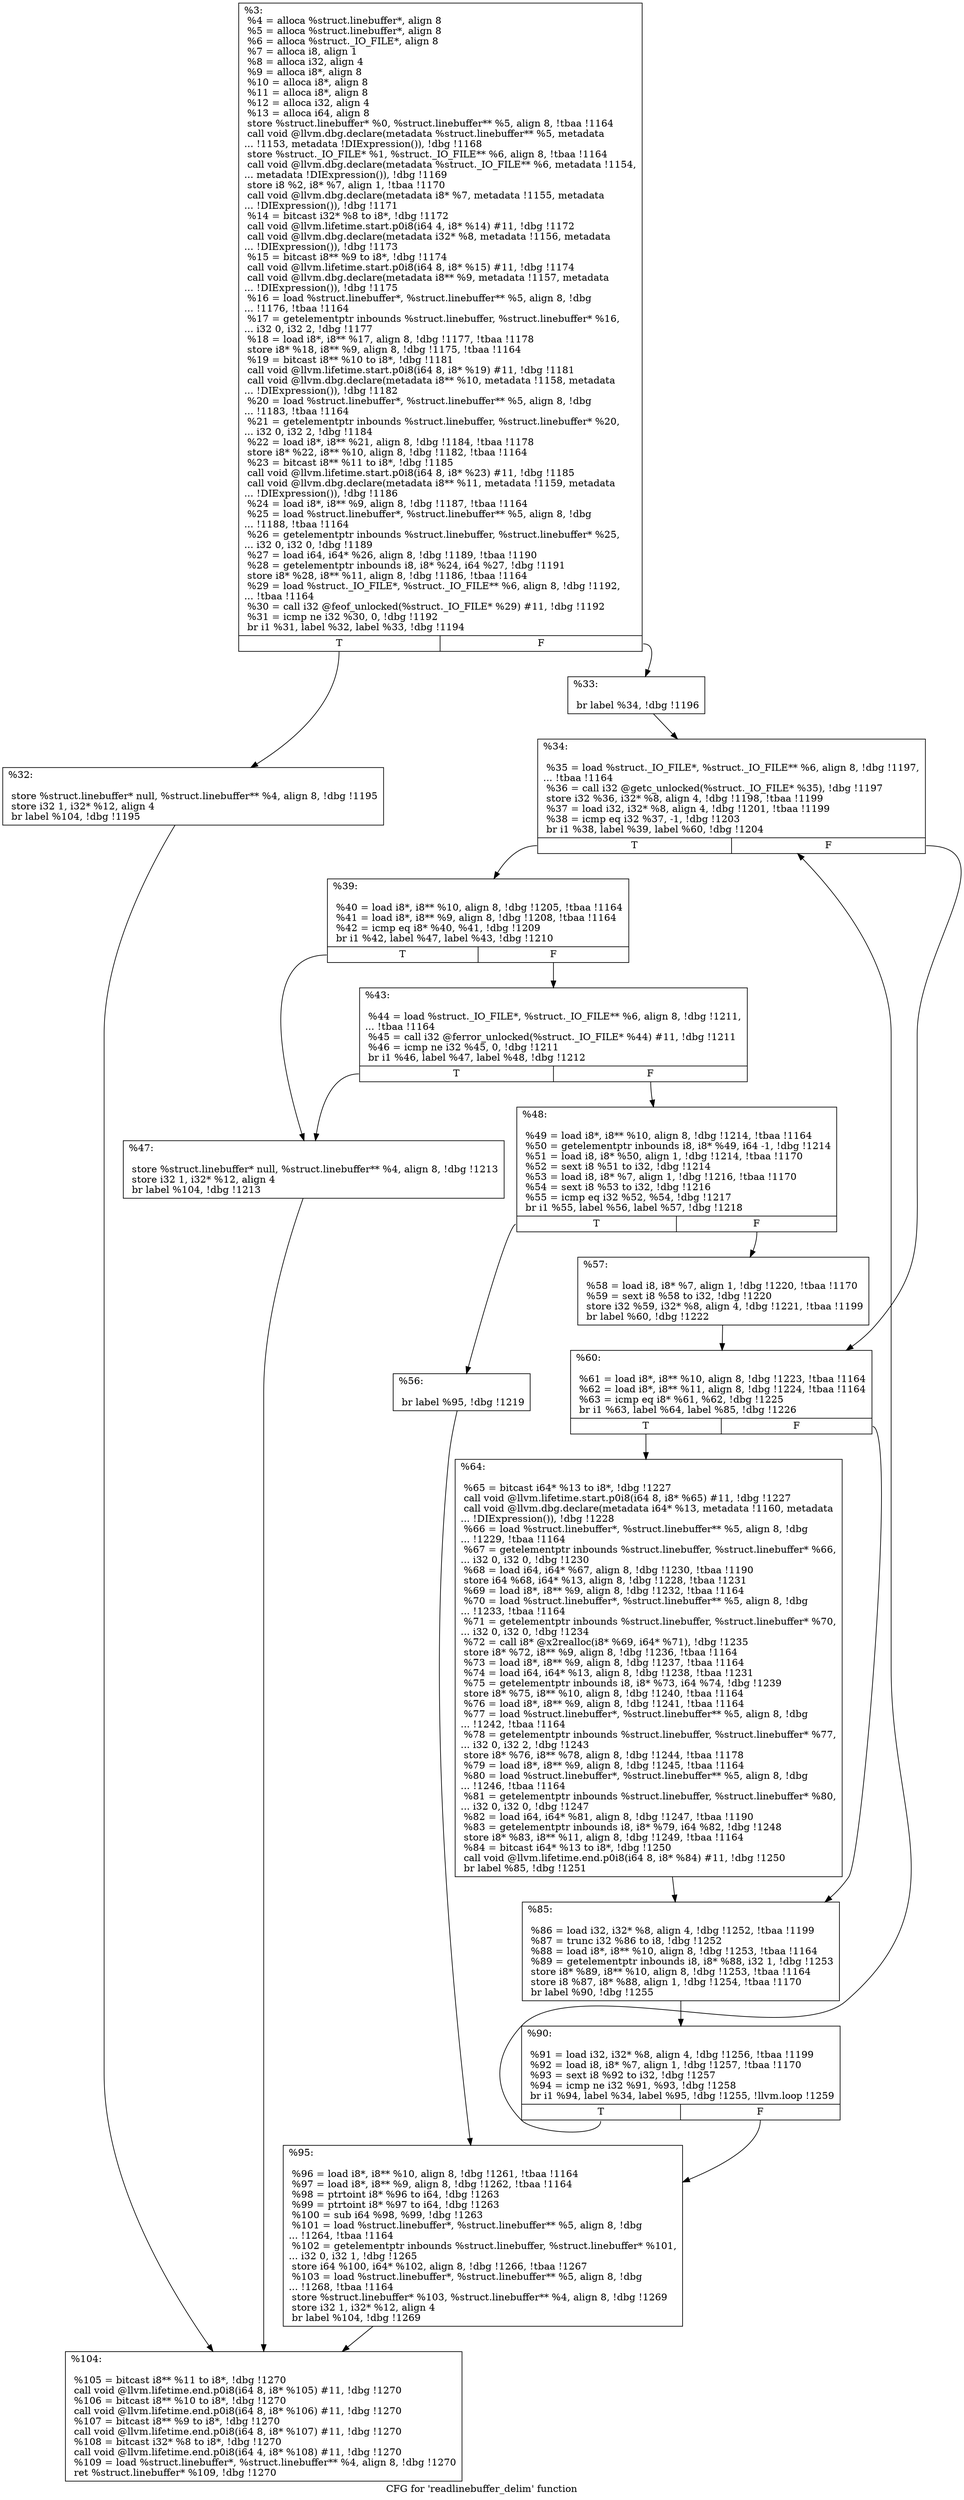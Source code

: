 digraph "CFG for 'readlinebuffer_delim' function" {
	label="CFG for 'readlinebuffer_delim' function";

	Node0x1bc5d30 [shape=record,label="{%3:\l  %4 = alloca %struct.linebuffer*, align 8\l  %5 = alloca %struct.linebuffer*, align 8\l  %6 = alloca %struct._IO_FILE*, align 8\l  %7 = alloca i8, align 1\l  %8 = alloca i32, align 4\l  %9 = alloca i8*, align 8\l  %10 = alloca i8*, align 8\l  %11 = alloca i8*, align 8\l  %12 = alloca i32, align 4\l  %13 = alloca i64, align 8\l  store %struct.linebuffer* %0, %struct.linebuffer** %5, align 8, !tbaa !1164\l  call void @llvm.dbg.declare(metadata %struct.linebuffer** %5, metadata\l... !1153, metadata !DIExpression()), !dbg !1168\l  store %struct._IO_FILE* %1, %struct._IO_FILE** %6, align 8, !tbaa !1164\l  call void @llvm.dbg.declare(metadata %struct._IO_FILE** %6, metadata !1154,\l... metadata !DIExpression()), !dbg !1169\l  store i8 %2, i8* %7, align 1, !tbaa !1170\l  call void @llvm.dbg.declare(metadata i8* %7, metadata !1155, metadata\l... !DIExpression()), !dbg !1171\l  %14 = bitcast i32* %8 to i8*, !dbg !1172\l  call void @llvm.lifetime.start.p0i8(i64 4, i8* %14) #11, !dbg !1172\l  call void @llvm.dbg.declare(metadata i32* %8, metadata !1156, metadata\l... !DIExpression()), !dbg !1173\l  %15 = bitcast i8** %9 to i8*, !dbg !1174\l  call void @llvm.lifetime.start.p0i8(i64 8, i8* %15) #11, !dbg !1174\l  call void @llvm.dbg.declare(metadata i8** %9, metadata !1157, metadata\l... !DIExpression()), !dbg !1175\l  %16 = load %struct.linebuffer*, %struct.linebuffer** %5, align 8, !dbg\l... !1176, !tbaa !1164\l  %17 = getelementptr inbounds %struct.linebuffer, %struct.linebuffer* %16,\l... i32 0, i32 2, !dbg !1177\l  %18 = load i8*, i8** %17, align 8, !dbg !1177, !tbaa !1178\l  store i8* %18, i8** %9, align 8, !dbg !1175, !tbaa !1164\l  %19 = bitcast i8** %10 to i8*, !dbg !1181\l  call void @llvm.lifetime.start.p0i8(i64 8, i8* %19) #11, !dbg !1181\l  call void @llvm.dbg.declare(metadata i8** %10, metadata !1158, metadata\l... !DIExpression()), !dbg !1182\l  %20 = load %struct.linebuffer*, %struct.linebuffer** %5, align 8, !dbg\l... !1183, !tbaa !1164\l  %21 = getelementptr inbounds %struct.linebuffer, %struct.linebuffer* %20,\l... i32 0, i32 2, !dbg !1184\l  %22 = load i8*, i8** %21, align 8, !dbg !1184, !tbaa !1178\l  store i8* %22, i8** %10, align 8, !dbg !1182, !tbaa !1164\l  %23 = bitcast i8** %11 to i8*, !dbg !1185\l  call void @llvm.lifetime.start.p0i8(i64 8, i8* %23) #11, !dbg !1185\l  call void @llvm.dbg.declare(metadata i8** %11, metadata !1159, metadata\l... !DIExpression()), !dbg !1186\l  %24 = load i8*, i8** %9, align 8, !dbg !1187, !tbaa !1164\l  %25 = load %struct.linebuffer*, %struct.linebuffer** %5, align 8, !dbg\l... !1188, !tbaa !1164\l  %26 = getelementptr inbounds %struct.linebuffer, %struct.linebuffer* %25,\l... i32 0, i32 0, !dbg !1189\l  %27 = load i64, i64* %26, align 8, !dbg !1189, !tbaa !1190\l  %28 = getelementptr inbounds i8, i8* %24, i64 %27, !dbg !1191\l  store i8* %28, i8** %11, align 8, !dbg !1186, !tbaa !1164\l  %29 = load %struct._IO_FILE*, %struct._IO_FILE** %6, align 8, !dbg !1192,\l... !tbaa !1164\l  %30 = call i32 @feof_unlocked(%struct._IO_FILE* %29) #11, !dbg !1192\l  %31 = icmp ne i32 %30, 0, !dbg !1192\l  br i1 %31, label %32, label %33, !dbg !1194\l|{<s0>T|<s1>F}}"];
	Node0x1bc5d30:s0 -> Node0x1bc78b0;
	Node0x1bc5d30:s1 -> Node0x1bc7900;
	Node0x1bc78b0 [shape=record,label="{%32:\l\l  store %struct.linebuffer* null, %struct.linebuffer** %4, align 8, !dbg !1195\l  store i32 1, i32* %12, align 4\l  br label %104, !dbg !1195\l}"];
	Node0x1bc78b0 -> Node0x1bc7d10;
	Node0x1bc7900 [shape=record,label="{%33:\l\l  br label %34, !dbg !1196\l}"];
	Node0x1bc7900 -> Node0x1bc7950;
	Node0x1bc7950 [shape=record,label="{%34:\l\l  %35 = load %struct._IO_FILE*, %struct._IO_FILE** %6, align 8, !dbg !1197,\l... !tbaa !1164\l  %36 = call i32 @getc_unlocked(%struct._IO_FILE* %35), !dbg !1197\l  store i32 %36, i32* %8, align 4, !dbg !1198, !tbaa !1199\l  %37 = load i32, i32* %8, align 4, !dbg !1201, !tbaa !1199\l  %38 = icmp eq i32 %37, -1, !dbg !1203\l  br i1 %38, label %39, label %60, !dbg !1204\l|{<s0>T|<s1>F}}"];
	Node0x1bc7950:s0 -> Node0x1bc79a0;
	Node0x1bc7950:s1 -> Node0x1bc7b80;
	Node0x1bc79a0 [shape=record,label="{%39:\l\l  %40 = load i8*, i8** %10, align 8, !dbg !1205, !tbaa !1164\l  %41 = load i8*, i8** %9, align 8, !dbg !1208, !tbaa !1164\l  %42 = icmp eq i8* %40, %41, !dbg !1209\l  br i1 %42, label %47, label %43, !dbg !1210\l|{<s0>T|<s1>F}}"];
	Node0x1bc79a0:s0 -> Node0x1bc7a40;
	Node0x1bc79a0:s1 -> Node0x1bc79f0;
	Node0x1bc79f0 [shape=record,label="{%43:\l\l  %44 = load %struct._IO_FILE*, %struct._IO_FILE** %6, align 8, !dbg !1211,\l... !tbaa !1164\l  %45 = call i32 @ferror_unlocked(%struct._IO_FILE* %44) #11, !dbg !1211\l  %46 = icmp ne i32 %45, 0, !dbg !1211\l  br i1 %46, label %47, label %48, !dbg !1212\l|{<s0>T|<s1>F}}"];
	Node0x1bc79f0:s0 -> Node0x1bc7a40;
	Node0x1bc79f0:s1 -> Node0x1bc7a90;
	Node0x1bc7a40 [shape=record,label="{%47:\l\l  store %struct.linebuffer* null, %struct.linebuffer** %4, align 8, !dbg !1213\l  store i32 1, i32* %12, align 4\l  br label %104, !dbg !1213\l}"];
	Node0x1bc7a40 -> Node0x1bc7d10;
	Node0x1bc7a90 [shape=record,label="{%48:\l\l  %49 = load i8*, i8** %10, align 8, !dbg !1214, !tbaa !1164\l  %50 = getelementptr inbounds i8, i8* %49, i64 -1, !dbg !1214\l  %51 = load i8, i8* %50, align 1, !dbg !1214, !tbaa !1170\l  %52 = sext i8 %51 to i32, !dbg !1214\l  %53 = load i8, i8* %7, align 1, !dbg !1216, !tbaa !1170\l  %54 = sext i8 %53 to i32, !dbg !1216\l  %55 = icmp eq i32 %52, %54, !dbg !1217\l  br i1 %55, label %56, label %57, !dbg !1218\l|{<s0>T|<s1>F}}"];
	Node0x1bc7a90:s0 -> Node0x1bc7ae0;
	Node0x1bc7a90:s1 -> Node0x1bc7b30;
	Node0x1bc7ae0 [shape=record,label="{%56:\l\l  br label %95, !dbg !1219\l}"];
	Node0x1bc7ae0 -> Node0x1bc7cc0;
	Node0x1bc7b30 [shape=record,label="{%57:\l\l  %58 = load i8, i8* %7, align 1, !dbg !1220, !tbaa !1170\l  %59 = sext i8 %58 to i32, !dbg !1220\l  store i32 %59, i32* %8, align 4, !dbg !1221, !tbaa !1199\l  br label %60, !dbg !1222\l}"];
	Node0x1bc7b30 -> Node0x1bc7b80;
	Node0x1bc7b80 [shape=record,label="{%60:\l\l  %61 = load i8*, i8** %10, align 8, !dbg !1223, !tbaa !1164\l  %62 = load i8*, i8** %11, align 8, !dbg !1224, !tbaa !1164\l  %63 = icmp eq i8* %61, %62, !dbg !1225\l  br i1 %63, label %64, label %85, !dbg !1226\l|{<s0>T|<s1>F}}"];
	Node0x1bc7b80:s0 -> Node0x1bc7bd0;
	Node0x1bc7b80:s1 -> Node0x1bc7c20;
	Node0x1bc7bd0 [shape=record,label="{%64:\l\l  %65 = bitcast i64* %13 to i8*, !dbg !1227\l  call void @llvm.lifetime.start.p0i8(i64 8, i8* %65) #11, !dbg !1227\l  call void @llvm.dbg.declare(metadata i64* %13, metadata !1160, metadata\l... !DIExpression()), !dbg !1228\l  %66 = load %struct.linebuffer*, %struct.linebuffer** %5, align 8, !dbg\l... !1229, !tbaa !1164\l  %67 = getelementptr inbounds %struct.linebuffer, %struct.linebuffer* %66,\l... i32 0, i32 0, !dbg !1230\l  %68 = load i64, i64* %67, align 8, !dbg !1230, !tbaa !1190\l  store i64 %68, i64* %13, align 8, !dbg !1228, !tbaa !1231\l  %69 = load i8*, i8** %9, align 8, !dbg !1232, !tbaa !1164\l  %70 = load %struct.linebuffer*, %struct.linebuffer** %5, align 8, !dbg\l... !1233, !tbaa !1164\l  %71 = getelementptr inbounds %struct.linebuffer, %struct.linebuffer* %70,\l... i32 0, i32 0, !dbg !1234\l  %72 = call i8* @x2realloc(i8* %69, i64* %71), !dbg !1235\l  store i8* %72, i8** %9, align 8, !dbg !1236, !tbaa !1164\l  %73 = load i8*, i8** %9, align 8, !dbg !1237, !tbaa !1164\l  %74 = load i64, i64* %13, align 8, !dbg !1238, !tbaa !1231\l  %75 = getelementptr inbounds i8, i8* %73, i64 %74, !dbg !1239\l  store i8* %75, i8** %10, align 8, !dbg !1240, !tbaa !1164\l  %76 = load i8*, i8** %9, align 8, !dbg !1241, !tbaa !1164\l  %77 = load %struct.linebuffer*, %struct.linebuffer** %5, align 8, !dbg\l... !1242, !tbaa !1164\l  %78 = getelementptr inbounds %struct.linebuffer, %struct.linebuffer* %77,\l... i32 0, i32 2, !dbg !1243\l  store i8* %76, i8** %78, align 8, !dbg !1244, !tbaa !1178\l  %79 = load i8*, i8** %9, align 8, !dbg !1245, !tbaa !1164\l  %80 = load %struct.linebuffer*, %struct.linebuffer** %5, align 8, !dbg\l... !1246, !tbaa !1164\l  %81 = getelementptr inbounds %struct.linebuffer, %struct.linebuffer* %80,\l... i32 0, i32 0, !dbg !1247\l  %82 = load i64, i64* %81, align 8, !dbg !1247, !tbaa !1190\l  %83 = getelementptr inbounds i8, i8* %79, i64 %82, !dbg !1248\l  store i8* %83, i8** %11, align 8, !dbg !1249, !tbaa !1164\l  %84 = bitcast i64* %13 to i8*, !dbg !1250\l  call void @llvm.lifetime.end.p0i8(i64 8, i8* %84) #11, !dbg !1250\l  br label %85, !dbg !1251\l}"];
	Node0x1bc7bd0 -> Node0x1bc7c20;
	Node0x1bc7c20 [shape=record,label="{%85:\l\l  %86 = load i32, i32* %8, align 4, !dbg !1252, !tbaa !1199\l  %87 = trunc i32 %86 to i8, !dbg !1252\l  %88 = load i8*, i8** %10, align 8, !dbg !1253, !tbaa !1164\l  %89 = getelementptr inbounds i8, i8* %88, i32 1, !dbg !1253\l  store i8* %89, i8** %10, align 8, !dbg !1253, !tbaa !1164\l  store i8 %87, i8* %88, align 1, !dbg !1254, !tbaa !1170\l  br label %90, !dbg !1255\l}"];
	Node0x1bc7c20 -> Node0x1bc7c70;
	Node0x1bc7c70 [shape=record,label="{%90:\l\l  %91 = load i32, i32* %8, align 4, !dbg !1256, !tbaa !1199\l  %92 = load i8, i8* %7, align 1, !dbg !1257, !tbaa !1170\l  %93 = sext i8 %92 to i32, !dbg !1257\l  %94 = icmp ne i32 %91, %93, !dbg !1258\l  br i1 %94, label %34, label %95, !dbg !1255, !llvm.loop !1259\l|{<s0>T|<s1>F}}"];
	Node0x1bc7c70:s0 -> Node0x1bc7950;
	Node0x1bc7c70:s1 -> Node0x1bc7cc0;
	Node0x1bc7cc0 [shape=record,label="{%95:\l\l  %96 = load i8*, i8** %10, align 8, !dbg !1261, !tbaa !1164\l  %97 = load i8*, i8** %9, align 8, !dbg !1262, !tbaa !1164\l  %98 = ptrtoint i8* %96 to i64, !dbg !1263\l  %99 = ptrtoint i8* %97 to i64, !dbg !1263\l  %100 = sub i64 %98, %99, !dbg !1263\l  %101 = load %struct.linebuffer*, %struct.linebuffer** %5, align 8, !dbg\l... !1264, !tbaa !1164\l  %102 = getelementptr inbounds %struct.linebuffer, %struct.linebuffer* %101,\l... i32 0, i32 1, !dbg !1265\l  store i64 %100, i64* %102, align 8, !dbg !1266, !tbaa !1267\l  %103 = load %struct.linebuffer*, %struct.linebuffer** %5, align 8, !dbg\l... !1268, !tbaa !1164\l  store %struct.linebuffer* %103, %struct.linebuffer** %4, align 8, !dbg !1269\l  store i32 1, i32* %12, align 4\l  br label %104, !dbg !1269\l}"];
	Node0x1bc7cc0 -> Node0x1bc7d10;
	Node0x1bc7d10 [shape=record,label="{%104:\l\l  %105 = bitcast i8** %11 to i8*, !dbg !1270\l  call void @llvm.lifetime.end.p0i8(i64 8, i8* %105) #11, !dbg !1270\l  %106 = bitcast i8** %10 to i8*, !dbg !1270\l  call void @llvm.lifetime.end.p0i8(i64 8, i8* %106) #11, !dbg !1270\l  %107 = bitcast i8** %9 to i8*, !dbg !1270\l  call void @llvm.lifetime.end.p0i8(i64 8, i8* %107) #11, !dbg !1270\l  %108 = bitcast i32* %8 to i8*, !dbg !1270\l  call void @llvm.lifetime.end.p0i8(i64 4, i8* %108) #11, !dbg !1270\l  %109 = load %struct.linebuffer*, %struct.linebuffer** %4, align 8, !dbg !1270\l  ret %struct.linebuffer* %109, !dbg !1270\l}"];
}
